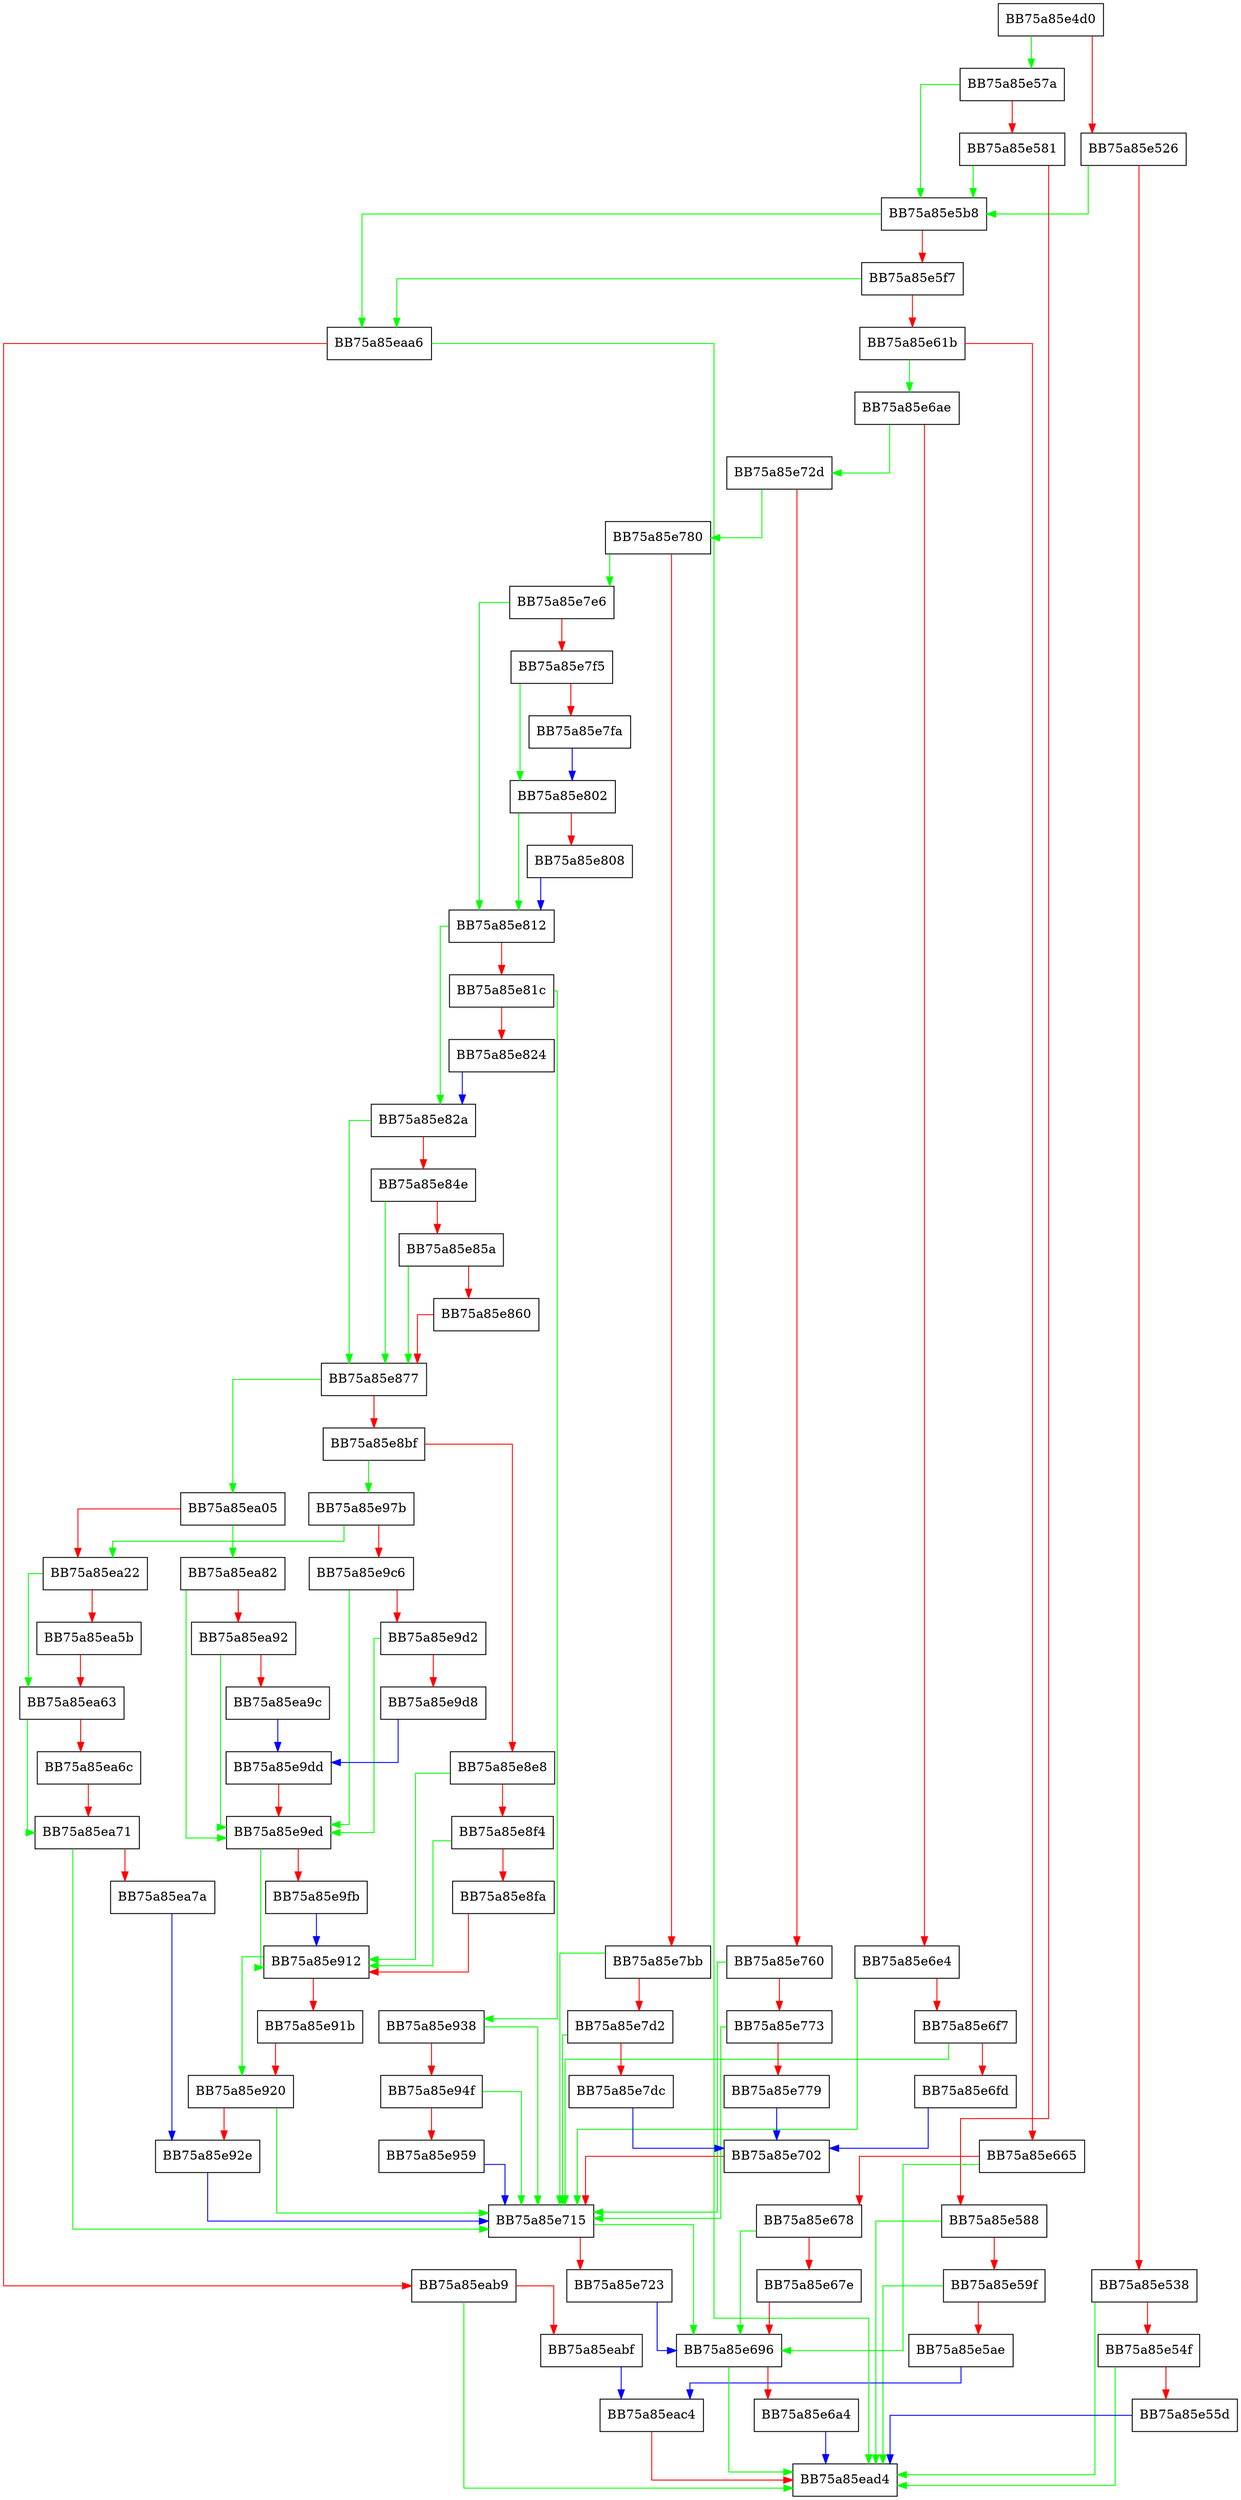 digraph ProcessProtectVmLocalEvent {
  node [shape="box"];
  graph [splines=ortho];
  BB75a85e4d0 -> BB75a85e57a [color="green"];
  BB75a85e4d0 -> BB75a85e526 [color="red"];
  BB75a85e526 -> BB75a85e5b8 [color="green"];
  BB75a85e526 -> BB75a85e538 [color="red"];
  BB75a85e538 -> BB75a85ead4 [color="green"];
  BB75a85e538 -> BB75a85e54f [color="red"];
  BB75a85e54f -> BB75a85ead4 [color="green"];
  BB75a85e54f -> BB75a85e55d [color="red"];
  BB75a85e55d -> BB75a85ead4 [color="blue"];
  BB75a85e57a -> BB75a85e5b8 [color="green"];
  BB75a85e57a -> BB75a85e581 [color="red"];
  BB75a85e581 -> BB75a85e5b8 [color="green"];
  BB75a85e581 -> BB75a85e588 [color="red"];
  BB75a85e588 -> BB75a85ead4 [color="green"];
  BB75a85e588 -> BB75a85e59f [color="red"];
  BB75a85e59f -> BB75a85ead4 [color="green"];
  BB75a85e59f -> BB75a85e5ae [color="red"];
  BB75a85e5ae -> BB75a85eac4 [color="blue"];
  BB75a85e5b8 -> BB75a85eaa6 [color="green"];
  BB75a85e5b8 -> BB75a85e5f7 [color="red"];
  BB75a85e5f7 -> BB75a85eaa6 [color="green"];
  BB75a85e5f7 -> BB75a85e61b [color="red"];
  BB75a85e61b -> BB75a85e6ae [color="green"];
  BB75a85e61b -> BB75a85e665 [color="red"];
  BB75a85e665 -> BB75a85e696 [color="green"];
  BB75a85e665 -> BB75a85e678 [color="red"];
  BB75a85e678 -> BB75a85e696 [color="green"];
  BB75a85e678 -> BB75a85e67e [color="red"];
  BB75a85e67e -> BB75a85e696 [color="red"];
  BB75a85e696 -> BB75a85ead4 [color="green"];
  BB75a85e696 -> BB75a85e6a4 [color="red"];
  BB75a85e6a4 -> BB75a85ead4 [color="blue"];
  BB75a85e6ae -> BB75a85e72d [color="green"];
  BB75a85e6ae -> BB75a85e6e4 [color="red"];
  BB75a85e6e4 -> BB75a85e715 [color="green"];
  BB75a85e6e4 -> BB75a85e6f7 [color="red"];
  BB75a85e6f7 -> BB75a85e715 [color="green"];
  BB75a85e6f7 -> BB75a85e6fd [color="red"];
  BB75a85e6fd -> BB75a85e702 [color="blue"];
  BB75a85e702 -> BB75a85e715 [color="red"];
  BB75a85e715 -> BB75a85e696 [color="green"];
  BB75a85e715 -> BB75a85e723 [color="red"];
  BB75a85e723 -> BB75a85e696 [color="blue"];
  BB75a85e72d -> BB75a85e780 [color="green"];
  BB75a85e72d -> BB75a85e760 [color="red"];
  BB75a85e760 -> BB75a85e715 [color="green"];
  BB75a85e760 -> BB75a85e773 [color="red"];
  BB75a85e773 -> BB75a85e715 [color="green"];
  BB75a85e773 -> BB75a85e779 [color="red"];
  BB75a85e779 -> BB75a85e702 [color="blue"];
  BB75a85e780 -> BB75a85e7e6 [color="green"];
  BB75a85e780 -> BB75a85e7bb [color="red"];
  BB75a85e7bb -> BB75a85e715 [color="green"];
  BB75a85e7bb -> BB75a85e7d2 [color="red"];
  BB75a85e7d2 -> BB75a85e715 [color="green"];
  BB75a85e7d2 -> BB75a85e7dc [color="red"];
  BB75a85e7dc -> BB75a85e702 [color="blue"];
  BB75a85e7e6 -> BB75a85e812 [color="green"];
  BB75a85e7e6 -> BB75a85e7f5 [color="red"];
  BB75a85e7f5 -> BB75a85e802 [color="green"];
  BB75a85e7f5 -> BB75a85e7fa [color="red"];
  BB75a85e7fa -> BB75a85e802 [color="blue"];
  BB75a85e802 -> BB75a85e812 [color="green"];
  BB75a85e802 -> BB75a85e808 [color="red"];
  BB75a85e808 -> BB75a85e812 [color="blue"];
  BB75a85e812 -> BB75a85e82a [color="green"];
  BB75a85e812 -> BB75a85e81c [color="red"];
  BB75a85e81c -> BB75a85e938 [color="green"];
  BB75a85e81c -> BB75a85e824 [color="red"];
  BB75a85e824 -> BB75a85e82a [color="blue"];
  BB75a85e82a -> BB75a85e877 [color="green"];
  BB75a85e82a -> BB75a85e84e [color="red"];
  BB75a85e84e -> BB75a85e877 [color="green"];
  BB75a85e84e -> BB75a85e85a [color="red"];
  BB75a85e85a -> BB75a85e877 [color="green"];
  BB75a85e85a -> BB75a85e860 [color="red"];
  BB75a85e860 -> BB75a85e877 [color="red"];
  BB75a85e877 -> BB75a85ea05 [color="green"];
  BB75a85e877 -> BB75a85e8bf [color="red"];
  BB75a85e8bf -> BB75a85e97b [color="green"];
  BB75a85e8bf -> BB75a85e8e8 [color="red"];
  BB75a85e8e8 -> BB75a85e912 [color="green"];
  BB75a85e8e8 -> BB75a85e8f4 [color="red"];
  BB75a85e8f4 -> BB75a85e912 [color="green"];
  BB75a85e8f4 -> BB75a85e8fa [color="red"];
  BB75a85e8fa -> BB75a85e912 [color="red"];
  BB75a85e912 -> BB75a85e920 [color="green"];
  BB75a85e912 -> BB75a85e91b [color="red"];
  BB75a85e91b -> BB75a85e920 [color="red"];
  BB75a85e920 -> BB75a85e715 [color="green"];
  BB75a85e920 -> BB75a85e92e [color="red"];
  BB75a85e92e -> BB75a85e715 [color="blue"];
  BB75a85e938 -> BB75a85e715 [color="green"];
  BB75a85e938 -> BB75a85e94f [color="red"];
  BB75a85e94f -> BB75a85e715 [color="green"];
  BB75a85e94f -> BB75a85e959 [color="red"];
  BB75a85e959 -> BB75a85e715 [color="blue"];
  BB75a85e97b -> BB75a85ea22 [color="green"];
  BB75a85e97b -> BB75a85e9c6 [color="red"];
  BB75a85e9c6 -> BB75a85e9ed [color="green"];
  BB75a85e9c6 -> BB75a85e9d2 [color="red"];
  BB75a85e9d2 -> BB75a85e9ed [color="green"];
  BB75a85e9d2 -> BB75a85e9d8 [color="red"];
  BB75a85e9d8 -> BB75a85e9dd [color="blue"];
  BB75a85e9dd -> BB75a85e9ed [color="red"];
  BB75a85e9ed -> BB75a85e912 [color="green"];
  BB75a85e9ed -> BB75a85e9fb [color="red"];
  BB75a85e9fb -> BB75a85e912 [color="blue"];
  BB75a85ea05 -> BB75a85ea82 [color="green"];
  BB75a85ea05 -> BB75a85ea22 [color="red"];
  BB75a85ea22 -> BB75a85ea63 [color="green"];
  BB75a85ea22 -> BB75a85ea5b [color="red"];
  BB75a85ea5b -> BB75a85ea63 [color="red"];
  BB75a85ea63 -> BB75a85ea71 [color="green"];
  BB75a85ea63 -> BB75a85ea6c [color="red"];
  BB75a85ea6c -> BB75a85ea71 [color="red"];
  BB75a85ea71 -> BB75a85e715 [color="green"];
  BB75a85ea71 -> BB75a85ea7a [color="red"];
  BB75a85ea7a -> BB75a85e92e [color="blue"];
  BB75a85ea82 -> BB75a85e9ed [color="green"];
  BB75a85ea82 -> BB75a85ea92 [color="red"];
  BB75a85ea92 -> BB75a85e9ed [color="green"];
  BB75a85ea92 -> BB75a85ea9c [color="red"];
  BB75a85ea9c -> BB75a85e9dd [color="blue"];
  BB75a85eaa6 -> BB75a85ead4 [color="green"];
  BB75a85eaa6 -> BB75a85eab9 [color="red"];
  BB75a85eab9 -> BB75a85ead4 [color="green"];
  BB75a85eab9 -> BB75a85eabf [color="red"];
  BB75a85eabf -> BB75a85eac4 [color="blue"];
  BB75a85eac4 -> BB75a85ead4 [color="red"];
}